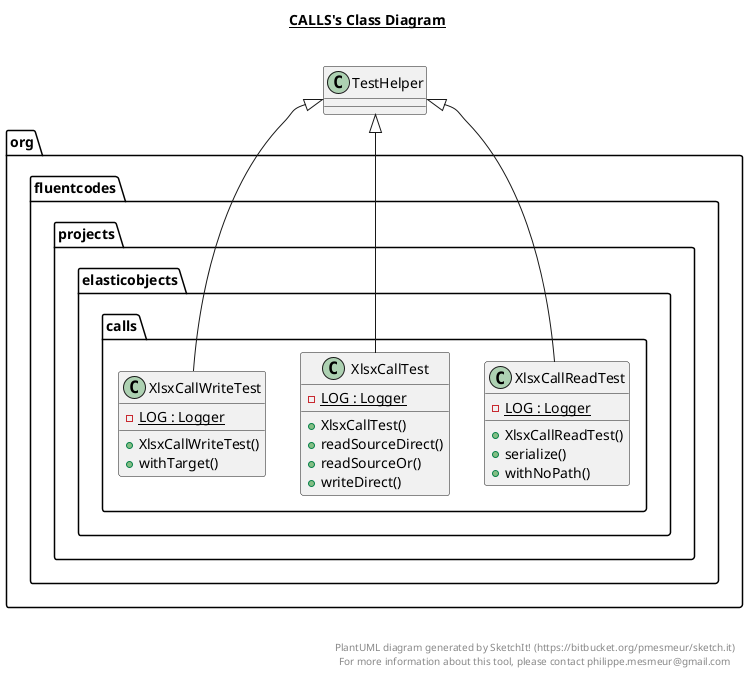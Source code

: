@startuml

title __CALLS's Class Diagram__\n

  package org.fluentcodes.projects.elasticobjects {
    package org.fluentcodes.projects.elasticobjects.calls {
      class XlsxCallReadTest {
          {static} - LOG : Logger
          + XlsxCallReadTest()
          + serialize()
          + withNoPath()
      }
    }
  }
  

  package org.fluentcodes.projects.elasticobjects {
    package org.fluentcodes.projects.elasticobjects.calls {
      class XlsxCallTest {
          {static} - LOG : Logger
          + XlsxCallTest()
          + readSourceDirect()
          + readSourceOr()
          + writeDirect()
      }
    }
  }
  

  package org.fluentcodes.projects.elasticobjects {
    package org.fluentcodes.projects.elasticobjects.calls {
      class XlsxCallWriteTest {
          {static} - LOG : Logger
          + XlsxCallWriteTest()
          + withTarget()
      }
    }
  }
  

  XlsxCallReadTest -up-|> TestHelper
  XlsxCallTest -up-|> TestHelper
  XlsxCallWriteTest -up-|> TestHelper


right footer


PlantUML diagram generated by SketchIt! (https://bitbucket.org/pmesmeur/sketch.it)
For more information about this tool, please contact philippe.mesmeur@gmail.com
endfooter

@enduml
